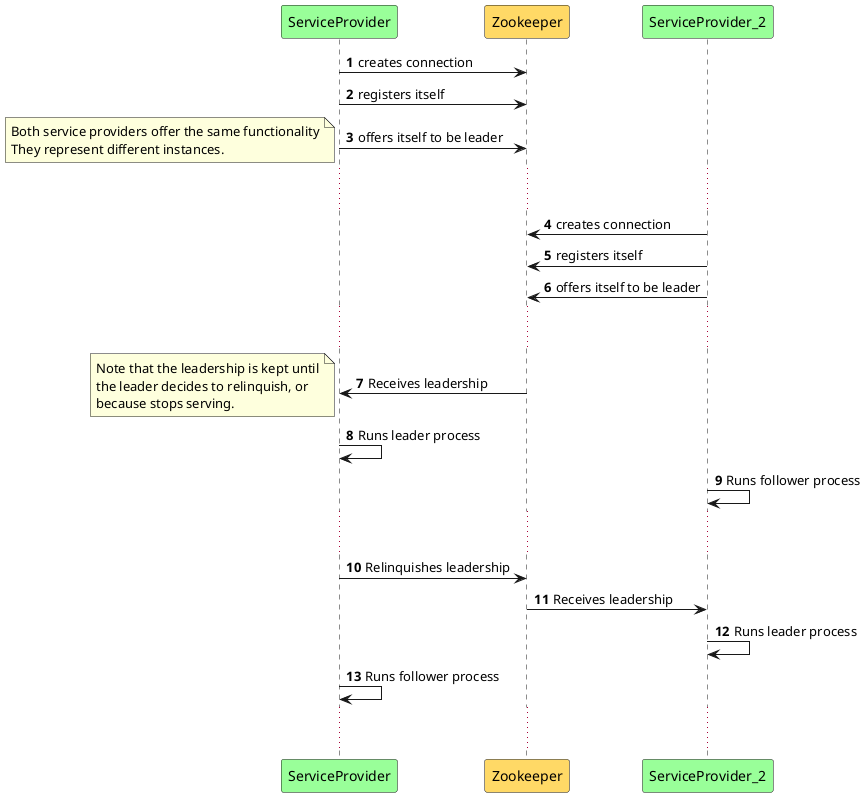 @startuml
'https://plantuml.com/sequence-diagram

autonumber

participant ServiceProvider #99FF99
participant Zookeeper #ffd966
participant ServiceProvider_2 #99FF99

ServiceProvider -> Zookeeper: creates connection
ServiceProvider -> Zookeeper: registers itself
ServiceProvider -> Zookeeper: offers itself to be leader
note left
    Both service providers offer the same functionality
    They represent different instances.
end note
... ...
ServiceProvider_2 -> Zookeeper: creates connection
ServiceProvider_2 -> Zookeeper: registers itself
ServiceProvider_2 -> Zookeeper: offers itself to be leader
... ...
Zookeeper -> ServiceProvider: Receives leadership
note left
    Note that the leadership is kept until
    the leader decides to relinquish, or
    because stops serving.
end note
ServiceProvider -> ServiceProvider: Runs leader process
ServiceProvider_2 -> ServiceProvider_2: Runs follower process
... ...
ServiceProvider -> Zookeeper: Relinquishes leadership
Zookeeper -> ServiceProvider_2: Receives leadership
ServiceProvider_2 -> ServiceProvider_2: Runs leader process
ServiceProvider -> ServiceProvider: Runs follower process
... ...

@enduml
